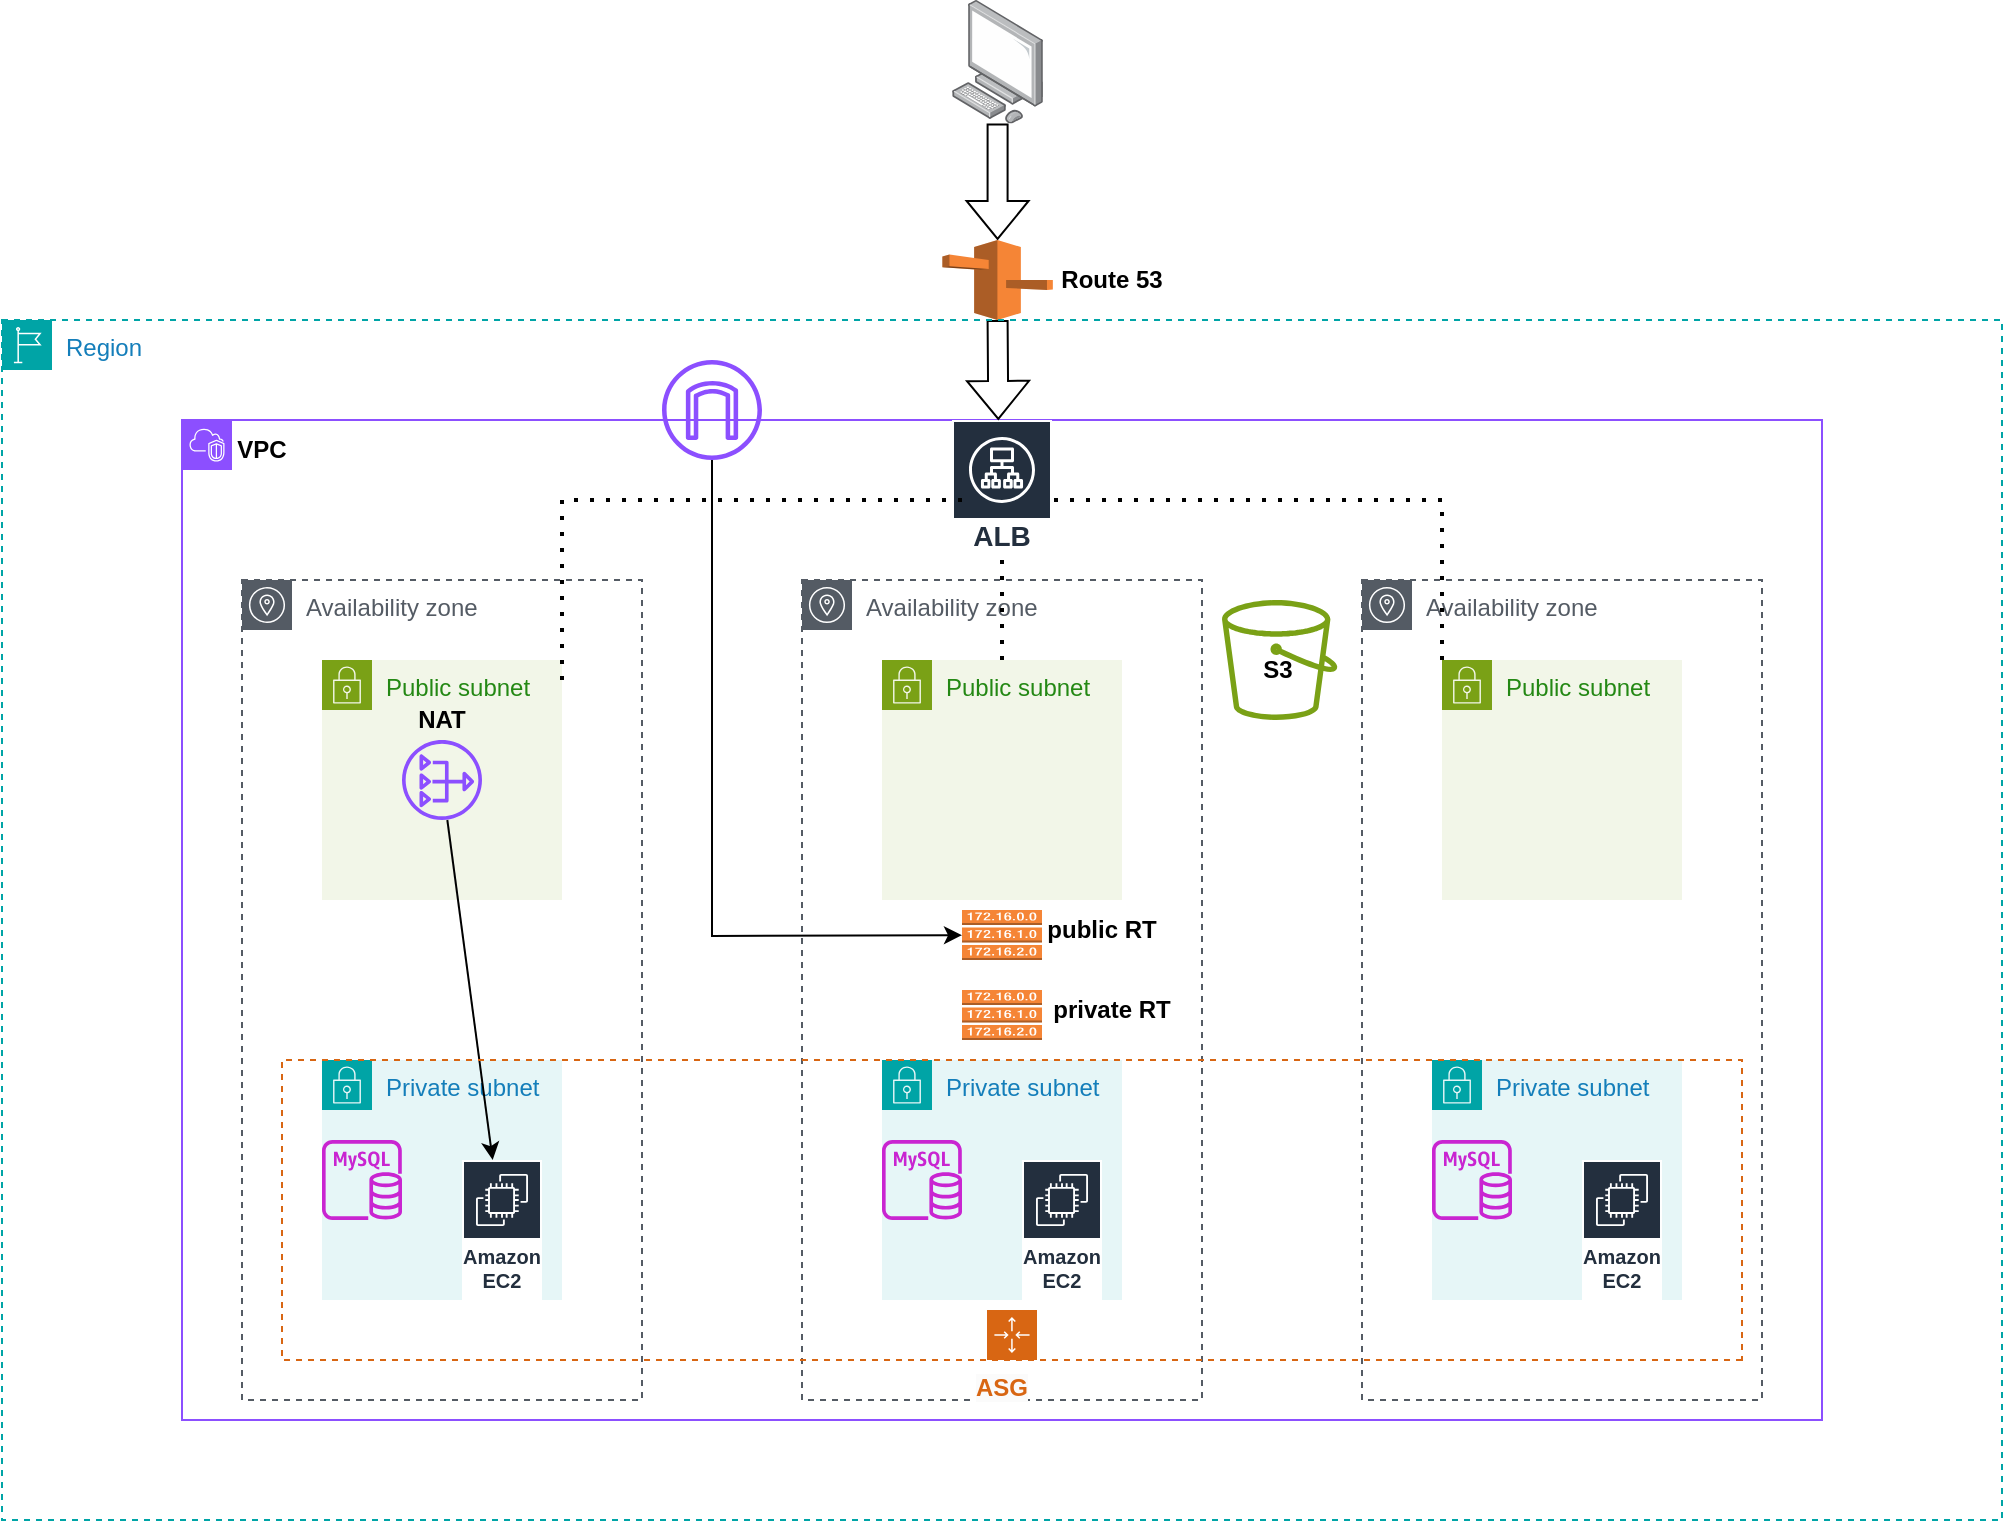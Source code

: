<mxfile version="22.1.17" type="github">
  <diagram name="Page-1" id="02jxmK0VrBwMJrdBTE4Q">
    <mxGraphModel dx="2298" dy="1787" grid="1" gridSize="10" guides="1" tooltips="1" connect="1" arrows="1" fold="1" page="1" pageScale="1" pageWidth="850" pageHeight="1100" math="0" shadow="0">
      <root>
        <mxCell id="0" />
        <mxCell id="1" parent="0" />
        <mxCell id="FmBObRWss5xJjDhJDEF3-1" value="" style="points=[[0,0],[0.25,0],[0.5,0],[0.75,0],[1,0],[1,0.25],[1,0.5],[1,0.75],[1,1],[0.75,1],[0.5,1],[0.25,1],[0,1],[0,0.75],[0,0.5],[0,0.25]];outlineConnect=0;gradientColor=none;html=1;whiteSpace=wrap;fontSize=12;fontStyle=0;container=1;pointerEvents=0;collapsible=0;recursiveResize=0;shape=mxgraph.aws4.group;grIcon=mxgraph.aws4.group_vpc2;strokeColor=#8C4FFF;fillColor=none;verticalAlign=top;align=left;spacingLeft=30;fontColor=#AAB7B8;dashed=0;" vertex="1" parent="1">
          <mxGeometry x="10" y="40" width="820" height="500" as="geometry" />
        </mxCell>
        <mxCell id="FmBObRWss5xJjDhJDEF3-2" value="Availability zone" style="sketch=0;outlineConnect=0;gradientColor=none;html=1;whiteSpace=wrap;fontSize=12;fontStyle=0;shape=mxgraph.aws4.group;grIcon=mxgraph.aws4.group_availability_zone;strokeColor=#545B64;fillColor=none;verticalAlign=top;align=left;spacingLeft=30;fontColor=#545B64;dashed=1;" vertex="1" parent="FmBObRWss5xJjDhJDEF3-1">
          <mxGeometry x="30" y="80" width="200" height="410" as="geometry" />
        </mxCell>
        <mxCell id="FmBObRWss5xJjDhJDEF3-12" value="Availability zone" style="sketch=0;outlineConnect=0;gradientColor=none;html=1;whiteSpace=wrap;fontSize=12;fontStyle=0;shape=mxgraph.aws4.group;grIcon=mxgraph.aws4.group_availability_zone;strokeColor=#545B64;fillColor=none;verticalAlign=top;align=left;spacingLeft=30;fontColor=#545B64;dashed=1;" vertex="1" parent="FmBObRWss5xJjDhJDEF3-1">
          <mxGeometry x="310" y="80" width="200" height="410" as="geometry" />
        </mxCell>
        <mxCell id="FmBObRWss5xJjDhJDEF3-13" value="Availability zone" style="sketch=0;outlineConnect=0;gradientColor=none;html=1;whiteSpace=wrap;fontSize=12;fontStyle=0;shape=mxgraph.aws4.group;grIcon=mxgraph.aws4.group_availability_zone;strokeColor=#545B64;fillColor=none;verticalAlign=top;align=left;spacingLeft=30;fontColor=#545B64;dashed=1;" vertex="1" parent="FmBObRWss5xJjDhJDEF3-1">
          <mxGeometry x="590" y="80" width="200" height="410" as="geometry" />
        </mxCell>
        <mxCell id="FmBObRWss5xJjDhJDEF3-14" value="Private subnet" style="points=[[0,0],[0.25,0],[0.5,0],[0.75,0],[1,0],[1,0.25],[1,0.5],[1,0.75],[1,1],[0.75,1],[0.5,1],[0.25,1],[0,1],[0,0.75],[0,0.5],[0,0.25]];outlineConnect=0;gradientColor=none;html=1;whiteSpace=wrap;fontSize=12;fontStyle=0;container=1;pointerEvents=0;collapsible=0;recursiveResize=0;shape=mxgraph.aws4.group;grIcon=mxgraph.aws4.group_security_group;grStroke=0;strokeColor=#00A4A6;fillColor=#E6F6F7;verticalAlign=top;align=left;spacingLeft=30;fontColor=#147EBA;dashed=0;" vertex="1" parent="FmBObRWss5xJjDhJDEF3-1">
          <mxGeometry x="70" y="320" width="120" height="120" as="geometry" />
        </mxCell>
        <mxCell id="FmBObRWss5xJjDhJDEF3-45" value="" style="sketch=0;outlineConnect=0;fontColor=#232F3E;gradientColor=none;fillColor=#C925D1;strokeColor=none;dashed=0;verticalLabelPosition=bottom;verticalAlign=top;align=center;html=1;fontSize=12;fontStyle=0;aspect=fixed;pointerEvents=1;shape=mxgraph.aws4.rds_mysql_instance;" vertex="1" parent="FmBObRWss5xJjDhJDEF3-14">
          <mxGeometry y="40" width="40" height="40" as="geometry" />
        </mxCell>
        <mxCell id="FmBObRWss5xJjDhJDEF3-18" value="Public subnet" style="points=[[0,0],[0.25,0],[0.5,0],[0.75,0],[1,0],[1,0.25],[1,0.5],[1,0.75],[1,1],[0.75,1],[0.5,1],[0.25,1],[0,1],[0,0.75],[0,0.5],[0,0.25]];outlineConnect=0;gradientColor=none;html=1;whiteSpace=wrap;fontSize=12;fontStyle=0;container=1;pointerEvents=0;collapsible=0;recursiveResize=0;shape=mxgraph.aws4.group;grIcon=mxgraph.aws4.group_security_group;grStroke=0;strokeColor=#7AA116;fillColor=#F2F6E8;verticalAlign=top;align=left;spacingLeft=30;fontColor=#248814;dashed=0;" vertex="1" parent="FmBObRWss5xJjDhJDEF3-1">
          <mxGeometry x="70" y="120" width="120" height="120" as="geometry" />
        </mxCell>
        <mxCell id="FmBObRWss5xJjDhJDEF3-25" value="" style="sketch=0;outlineConnect=0;fontColor=#232F3E;gradientColor=none;fillColor=#8C4FFF;strokeColor=none;dashed=0;verticalLabelPosition=bottom;verticalAlign=top;align=center;html=1;fontSize=12;fontStyle=0;aspect=fixed;pointerEvents=1;shape=mxgraph.aws4.nat_gateway;" vertex="1" parent="FmBObRWss5xJjDhJDEF3-18">
          <mxGeometry x="40" y="40" width="40" height="40" as="geometry" />
        </mxCell>
        <mxCell id="FmBObRWss5xJjDhJDEF3-19" value="Public subnet" style="points=[[0,0],[0.25,0],[0.5,0],[0.75,0],[1,0],[1,0.25],[1,0.5],[1,0.75],[1,1],[0.75,1],[0.5,1],[0.25,1],[0,1],[0,0.75],[0,0.5],[0,0.25]];outlineConnect=0;gradientColor=none;html=1;whiteSpace=wrap;fontSize=12;fontStyle=0;container=1;pointerEvents=0;collapsible=0;recursiveResize=0;shape=mxgraph.aws4.group;grIcon=mxgraph.aws4.group_security_group;grStroke=0;strokeColor=#7AA116;fillColor=#F2F6E8;verticalAlign=top;align=left;spacingLeft=30;fontColor=#248814;dashed=0;" vertex="1" parent="FmBObRWss5xJjDhJDEF3-1">
          <mxGeometry x="350" y="120" width="120" height="120" as="geometry" />
        </mxCell>
        <mxCell id="FmBObRWss5xJjDhJDEF3-22" value="Public subnet" style="points=[[0,0],[0.25,0],[0.5,0],[0.75,0],[1,0],[1,0.25],[1,0.5],[1,0.75],[1,1],[0.75,1],[0.5,1],[0.25,1],[0,1],[0,0.75],[0,0.5],[0,0.25]];outlineConnect=0;gradientColor=none;html=1;whiteSpace=wrap;fontSize=12;fontStyle=0;container=1;pointerEvents=0;collapsible=0;recursiveResize=0;shape=mxgraph.aws4.group;grIcon=mxgraph.aws4.group_security_group;grStroke=0;strokeColor=#7AA116;fillColor=#F2F6E8;verticalAlign=top;align=left;spacingLeft=30;fontColor=#248814;dashed=0;" vertex="1" parent="FmBObRWss5xJjDhJDEF3-1">
          <mxGeometry x="630" y="120" width="120" height="120" as="geometry" />
        </mxCell>
        <mxCell id="FmBObRWss5xJjDhJDEF3-42" value="Private subnet" style="points=[[0,0],[0.25,0],[0.5,0],[0.75,0],[1,0],[1,0.25],[1,0.5],[1,0.75],[1,1],[0.75,1],[0.5,1],[0.25,1],[0,1],[0,0.75],[0,0.5],[0,0.25]];outlineConnect=0;gradientColor=none;html=1;whiteSpace=wrap;fontSize=12;fontStyle=0;container=1;pointerEvents=0;collapsible=0;recursiveResize=0;shape=mxgraph.aws4.group;grIcon=mxgraph.aws4.group_security_group;grStroke=0;strokeColor=#00A4A6;fillColor=#E6F6F7;verticalAlign=top;align=left;spacingLeft=30;fontColor=#147EBA;dashed=0;" vertex="1" parent="FmBObRWss5xJjDhJDEF3-1">
          <mxGeometry x="625" y="320" width="125" height="120" as="geometry" />
        </mxCell>
        <mxCell id="FmBObRWss5xJjDhJDEF3-48" value="" style="sketch=0;outlineConnect=0;fontColor=#232F3E;gradientColor=none;fillColor=#C925D1;strokeColor=none;dashed=0;verticalLabelPosition=bottom;verticalAlign=top;align=center;html=1;fontSize=12;fontStyle=0;aspect=fixed;pointerEvents=1;shape=mxgraph.aws4.rds_mysql_instance;" vertex="1" parent="FmBObRWss5xJjDhJDEF3-42">
          <mxGeometry y="40" width="40" height="40" as="geometry" />
        </mxCell>
        <mxCell id="FmBObRWss5xJjDhJDEF3-43" value="Private subnet" style="points=[[0,0],[0.25,0],[0.5,0],[0.75,0],[1,0],[1,0.25],[1,0.5],[1,0.75],[1,1],[0.75,1],[0.5,1],[0.25,1],[0,1],[0,0.75],[0,0.5],[0,0.25]];outlineConnect=0;gradientColor=none;html=1;whiteSpace=wrap;fontSize=12;fontStyle=0;container=1;pointerEvents=0;collapsible=0;recursiveResize=0;shape=mxgraph.aws4.group;grIcon=mxgraph.aws4.group_security_group;grStroke=0;strokeColor=#00A4A6;fillColor=#E6F6F7;verticalAlign=top;align=left;spacingLeft=30;fontColor=#147EBA;dashed=0;" vertex="1" parent="FmBObRWss5xJjDhJDEF3-1">
          <mxGeometry x="350" y="320" width="120" height="120" as="geometry" />
        </mxCell>
        <mxCell id="FmBObRWss5xJjDhJDEF3-47" value="" style="sketch=0;outlineConnect=0;fontColor=#232F3E;gradientColor=none;fillColor=#C925D1;strokeColor=none;dashed=0;verticalLabelPosition=bottom;verticalAlign=top;align=center;html=1;fontSize=12;fontStyle=0;aspect=fixed;pointerEvents=1;shape=mxgraph.aws4.rds_mysql_instance;" vertex="1" parent="FmBObRWss5xJjDhJDEF3-43">
          <mxGeometry y="40" width="40" height="40" as="geometry" />
        </mxCell>
        <mxCell id="FmBObRWss5xJjDhJDEF3-50" value="Amazon EC2" style="sketch=0;outlineConnect=0;fontColor=#232F3E;gradientColor=none;strokeColor=#ffffff;fillColor=#232F3E;dashed=0;verticalLabelPosition=middle;verticalAlign=bottom;align=center;html=1;whiteSpace=wrap;fontSize=10;fontStyle=1;spacing=3;shape=mxgraph.aws4.productIcon;prIcon=mxgraph.aws4.ec2;" vertex="1" parent="FmBObRWss5xJjDhJDEF3-1">
          <mxGeometry x="140" y="370" width="40" height="70" as="geometry" />
        </mxCell>
        <mxCell id="FmBObRWss5xJjDhJDEF3-51" value="Amazon EC2" style="sketch=0;outlineConnect=0;fontColor=#232F3E;gradientColor=none;strokeColor=#ffffff;fillColor=#232F3E;dashed=0;verticalLabelPosition=middle;verticalAlign=bottom;align=center;html=1;whiteSpace=wrap;fontSize=10;fontStyle=1;spacing=3;shape=mxgraph.aws4.productIcon;prIcon=mxgraph.aws4.ec2;" vertex="1" parent="FmBObRWss5xJjDhJDEF3-1">
          <mxGeometry x="420" y="370" width="40" height="70" as="geometry" />
        </mxCell>
        <mxCell id="FmBObRWss5xJjDhJDEF3-52" value="Amazon EC2" style="sketch=0;outlineConnect=0;fontColor=#232F3E;gradientColor=none;strokeColor=#ffffff;fillColor=#232F3E;dashed=0;verticalLabelPosition=middle;verticalAlign=bottom;align=center;html=1;whiteSpace=wrap;fontSize=10;fontStyle=1;spacing=3;shape=mxgraph.aws4.productIcon;prIcon=mxgraph.aws4.ec2;" vertex="1" parent="FmBObRWss5xJjDhJDEF3-1">
          <mxGeometry x="700" y="370" width="40" height="70" as="geometry" />
        </mxCell>
        <mxCell id="FmBObRWss5xJjDhJDEF3-54" value="&lt;font style=&quot;font-size: 14px;&quot;&gt;ALB&lt;/font&gt;" style="sketch=0;outlineConnect=0;fontColor=#232F3E;gradientColor=none;strokeColor=#ffffff;fillColor=#232F3E;dashed=0;verticalLabelPosition=middle;verticalAlign=bottom;align=center;html=1;whiteSpace=wrap;fontSize=10;fontStyle=1;spacing=3;shape=mxgraph.aws4.productIcon;prIcon=mxgraph.aws4.application_load_balancer;" vertex="1" parent="FmBObRWss5xJjDhJDEF3-1">
          <mxGeometry x="385" width="50" height="70" as="geometry" />
        </mxCell>
        <mxCell id="FmBObRWss5xJjDhJDEF3-55" value="" style="endArrow=none;dashed=1;html=1;dashPattern=1 3;strokeWidth=2;rounded=0;" edge="1" parent="FmBObRWss5xJjDhJDEF3-1">
          <mxGeometry width="50" height="50" relative="1" as="geometry">
            <mxPoint x="190" y="130" as="sourcePoint" />
            <mxPoint x="390" y="40" as="targetPoint" />
            <Array as="points">
              <mxPoint x="190" y="40" />
            </Array>
          </mxGeometry>
        </mxCell>
        <mxCell id="FmBObRWss5xJjDhJDEF3-58" value="" style="endArrow=none;dashed=1;html=1;dashPattern=1 3;strokeWidth=2;rounded=0;exitX=0;exitY=0;exitDx=0;exitDy=0;" edge="1" parent="FmBObRWss5xJjDhJDEF3-1" source="FmBObRWss5xJjDhJDEF3-22">
          <mxGeometry width="50" height="50" relative="1" as="geometry">
            <mxPoint x="530" y="230" as="sourcePoint" />
            <mxPoint x="430" y="40" as="targetPoint" />
            <Array as="points">
              <mxPoint x="630" y="40" />
            </Array>
          </mxGeometry>
        </mxCell>
        <mxCell id="FmBObRWss5xJjDhJDEF3-129" value="" style="endArrow=classic;html=1;rounded=0;" edge="1" parent="FmBObRWss5xJjDhJDEF3-1" source="FmBObRWss5xJjDhJDEF3-25" target="FmBObRWss5xJjDhJDEF3-50">
          <mxGeometry width="50" height="50" relative="1" as="geometry">
            <mxPoint x="580" y="260" as="sourcePoint" />
            <mxPoint x="630" y="210" as="targetPoint" />
            <Array as="points" />
          </mxGeometry>
        </mxCell>
        <mxCell id="FmBObRWss5xJjDhJDEF3-134" value="" style="endArrow=none;dashed=1;html=1;dashPattern=1 3;strokeWidth=2;rounded=0;" edge="1" parent="FmBObRWss5xJjDhJDEF3-1" source="FmBObRWss5xJjDhJDEF3-54" target="FmBObRWss5xJjDhJDEF3-19">
          <mxGeometry width="50" height="50" relative="1" as="geometry">
            <mxPoint x="580" y="180" as="sourcePoint" />
            <mxPoint x="630" y="130" as="targetPoint" />
          </mxGeometry>
        </mxCell>
        <mxCell id="FmBObRWss5xJjDhJDEF3-36" style="edgeStyle=orthogonalEdgeStyle;rounded=0;orthogonalLoop=1;jettySize=auto;html=1;exitX=0.5;exitY=1;exitDx=0;exitDy=0;" edge="1" parent="1">
          <mxGeometry relative="1" as="geometry">
            <mxPoint x="565" y="390" as="sourcePoint" />
            <mxPoint x="565" y="390" as="targetPoint" />
          </mxGeometry>
        </mxCell>
        <mxCell id="FmBObRWss5xJjDhJDEF3-53" value="" style="image;points=[];aspect=fixed;html=1;align=center;shadow=0;dashed=0;image=img/lib/allied_telesis/computer_and_terminals/Personal_Computer.svg;" vertex="1" parent="1">
          <mxGeometry x="395" y="-170" width="45.6" height="61.8" as="geometry" />
        </mxCell>
        <mxCell id="FmBObRWss5xJjDhJDEF3-90" value="" style="shape=flexArrow;endArrow=classic;html=1;rounded=0;" edge="1" parent="1" source="FmBObRWss5xJjDhJDEF3-53" target="FmBObRWss5xJjDhJDEF3-98">
          <mxGeometry width="50" height="50" relative="1" as="geometry">
            <mxPoint x="540" y="270" as="sourcePoint" />
            <mxPoint x="300" y="-60" as="targetPoint" />
          </mxGeometry>
        </mxCell>
        <mxCell id="FmBObRWss5xJjDhJDEF3-98" value="" style="outlineConnect=0;dashed=0;verticalLabelPosition=bottom;verticalAlign=top;align=center;html=1;shape=mxgraph.aws3.route_53;fillColor=#F58536;gradientColor=none;" vertex="1" parent="1">
          <mxGeometry x="390.17" y="-50" width="55.25" height="40" as="geometry" />
        </mxCell>
        <mxCell id="FmBObRWss5xJjDhJDEF3-99" value="" style="shape=flexArrow;endArrow=classic;html=1;rounded=0;exitX=0.5;exitY=1;exitDx=0;exitDy=0;exitPerimeter=0;" edge="1" parent="1" source="FmBObRWss5xJjDhJDEF3-98" target="FmBObRWss5xJjDhJDEF3-1">
          <mxGeometry width="50" height="50" relative="1" as="geometry">
            <mxPoint x="540" y="230" as="sourcePoint" />
            <mxPoint x="590" y="180" as="targetPoint" />
          </mxGeometry>
        </mxCell>
        <mxCell id="FmBObRWss5xJjDhJDEF3-111" value="Region" style="points=[[0,0],[0.25,0],[0.5,0],[0.75,0],[1,0],[1,0.25],[1,0.5],[1,0.75],[1,1],[0.75,1],[0.5,1],[0.25,1],[0,1],[0,0.75],[0,0.5],[0,0.25]];outlineConnect=0;gradientColor=none;html=1;whiteSpace=wrap;fontSize=12;fontStyle=0;container=1;pointerEvents=0;collapsible=0;recursiveResize=0;shape=mxgraph.aws4.group;grIcon=mxgraph.aws4.group_region;strokeColor=#00A4A6;fillColor=none;verticalAlign=top;align=left;spacingLeft=30;fontColor=#147EBA;dashed=1;" vertex="1" parent="1">
          <mxGeometry x="-80" y="-10" width="1000" height="600" as="geometry" />
        </mxCell>
        <mxCell id="FmBObRWss5xJjDhJDEF3-112" value="&lt;b&gt;VPC&lt;/b&gt;" style="text;html=1;strokeColor=none;fillColor=none;align=center;verticalAlign=middle;whiteSpace=wrap;rounded=0;" vertex="1" parent="FmBObRWss5xJjDhJDEF3-111">
          <mxGeometry x="100" y="50" width="60" height="30" as="geometry" />
        </mxCell>
        <mxCell id="FmBObRWss5xJjDhJDEF3-101" value="" style="points=[[0,0],[0.25,0],[0.5,0],[0.75,0],[1,0],[1,0.25],[1,0.5],[1,0.75],[1,1],[0.75,1],[0.5,1],[0.25,1],[0,1],[0,0.75],[0,0.5],[0,0.25]];outlineConnect=0;gradientColor=none;html=1;whiteSpace=wrap;fontSize=12;fontStyle=0;container=1;pointerEvents=0;collapsible=0;recursiveResize=0;shape=mxgraph.aws4.groupCenter;grIcon=mxgraph.aws4.group_auto_scaling_group;grStroke=1;strokeColor=#D86613;fillColor=none;verticalAlign=top;align=center;fontColor=#D86613;dashed=1;spacingTop=25;direction=west;" vertex="1" parent="FmBObRWss5xJjDhJDEF3-111">
          <mxGeometry x="140" y="370" width="730" height="150" as="geometry" />
        </mxCell>
        <mxCell id="FmBObRWss5xJjDhJDEF3-103" value="&lt;span style=&quot;caret-color: rgb(216, 102, 19); color: rgb(216, 102, 19); font-family: Helvetica; font-size: 12.0px; font-style: normal; font-variant-caps: normal; letter-spacing: normal; text-align: center; text-indent: 0px; text-transform: none; word-spacing: 0px; -webkit-text-stroke-width: 0px; background-color: rgb(251, 251, 251); text-decoration: none; float: none; display: inline !important;&quot;&gt;&lt;b&gt;ASG&lt;/b&gt;&lt;/span&gt;" style="text;whiteSpace=wrap;html=1;" vertex="1" parent="FmBObRWss5xJjDhJDEF3-101">
          <mxGeometry x="345" y="150" width="30" height="30" as="geometry" />
        </mxCell>
        <mxCell id="FmBObRWss5xJjDhJDEF3-107" value="&lt;b&gt;private RT&lt;/b&gt;" style="text;html=1;strokeColor=none;fillColor=none;align=center;verticalAlign=middle;whiteSpace=wrap;rounded=0;" vertex="1" parent="FmBObRWss5xJjDhJDEF3-111">
          <mxGeometry x="520" y="335" width="70" height="20" as="geometry" />
        </mxCell>
        <mxCell id="FmBObRWss5xJjDhJDEF3-119" value="" style="outlineConnect=0;dashed=0;verticalLabelPosition=bottom;verticalAlign=top;align=center;html=1;shape=mxgraph.aws3.route_table;fillColor=#F58536;gradientColor=none;" vertex="1" parent="FmBObRWss5xJjDhJDEF3-111">
          <mxGeometry x="480" y="335" width="40" height="25" as="geometry" />
        </mxCell>
        <mxCell id="FmBObRWss5xJjDhJDEF3-106" value="&lt;b&gt;public RT&lt;/b&gt;" style="text;html=1;strokeColor=none;fillColor=none;align=center;verticalAlign=middle;whiteSpace=wrap;rounded=0;" vertex="1" parent="FmBObRWss5xJjDhJDEF3-111">
          <mxGeometry x="520" y="290" width="60" height="30" as="geometry" />
        </mxCell>
        <mxCell id="FmBObRWss5xJjDhJDEF3-120" value="" style="outlineConnect=0;dashed=0;verticalLabelPosition=bottom;verticalAlign=top;align=center;html=1;shape=mxgraph.aws3.route_table;fillColor=#F58536;gradientColor=none;" vertex="1" parent="FmBObRWss5xJjDhJDEF3-111">
          <mxGeometry x="480" y="295" width="40" height="25" as="geometry" />
        </mxCell>
        <mxCell id="FmBObRWss5xJjDhJDEF3-130" value="&lt;b&gt;NAT&lt;/b&gt;" style="text;html=1;strokeColor=none;fillColor=none;align=center;verticalAlign=middle;whiteSpace=wrap;rounded=0;" vertex="1" parent="FmBObRWss5xJjDhJDEF3-111">
          <mxGeometry x="190" y="190" width="60" height="20" as="geometry" />
        </mxCell>
        <mxCell id="FmBObRWss5xJjDhJDEF3-24" value="" style="sketch=0;outlineConnect=0;fontColor=#232F3E;gradientColor=none;fillColor=#8C4FFF;strokeColor=none;dashed=0;verticalLabelPosition=bottom;verticalAlign=top;align=center;html=1;fontSize=12;fontStyle=0;aspect=fixed;pointerEvents=1;shape=mxgraph.aws4.internet_gateway;" vertex="1" parent="FmBObRWss5xJjDhJDEF3-111">
          <mxGeometry x="330" y="20" width="50" height="50" as="geometry" />
        </mxCell>
        <mxCell id="FmBObRWss5xJjDhJDEF3-133" value="" style="endArrow=classic;html=1;rounded=0;" edge="1" parent="FmBObRWss5xJjDhJDEF3-111" source="FmBObRWss5xJjDhJDEF3-24" target="FmBObRWss5xJjDhJDEF3-120">
          <mxGeometry width="50" height="50" relative="1" as="geometry">
            <mxPoint x="670" y="220" as="sourcePoint" />
            <mxPoint x="720" y="180" as="targetPoint" />
            <Array as="points">
              <mxPoint x="355" y="308" />
            </Array>
          </mxGeometry>
        </mxCell>
        <mxCell id="FmBObRWss5xJjDhJDEF3-135" value="" style="sketch=0;outlineConnect=0;fontColor=#232F3E;gradientColor=none;fillColor=#7AA116;strokeColor=none;dashed=0;verticalLabelPosition=bottom;verticalAlign=top;align=center;html=1;fontSize=12;fontStyle=0;aspect=fixed;pointerEvents=1;shape=mxgraph.aws4.bucket;" vertex="1" parent="FmBObRWss5xJjDhJDEF3-111">
          <mxGeometry x="610" y="140" width="57.7" height="60" as="geometry" />
        </mxCell>
        <mxCell id="FmBObRWss5xJjDhJDEF3-136" value="&lt;b&gt;S3&lt;/b&gt;" style="text;html=1;strokeColor=none;fillColor=none;align=center;verticalAlign=middle;whiteSpace=wrap;rounded=0;" vertex="1" parent="FmBObRWss5xJjDhJDEF3-111">
          <mxGeometry x="607.7" y="160" width="60" height="30" as="geometry" />
        </mxCell>
        <mxCell id="FmBObRWss5xJjDhJDEF3-128" value="&lt;b&gt;Route 53&lt;/b&gt;" style="text;html=1;strokeColor=none;fillColor=none;align=center;verticalAlign=middle;whiteSpace=wrap;rounded=0;" vertex="1" parent="1">
          <mxGeometry x="445.42" y="-45" width="60" height="30" as="geometry" />
        </mxCell>
      </root>
    </mxGraphModel>
  </diagram>
</mxfile>
